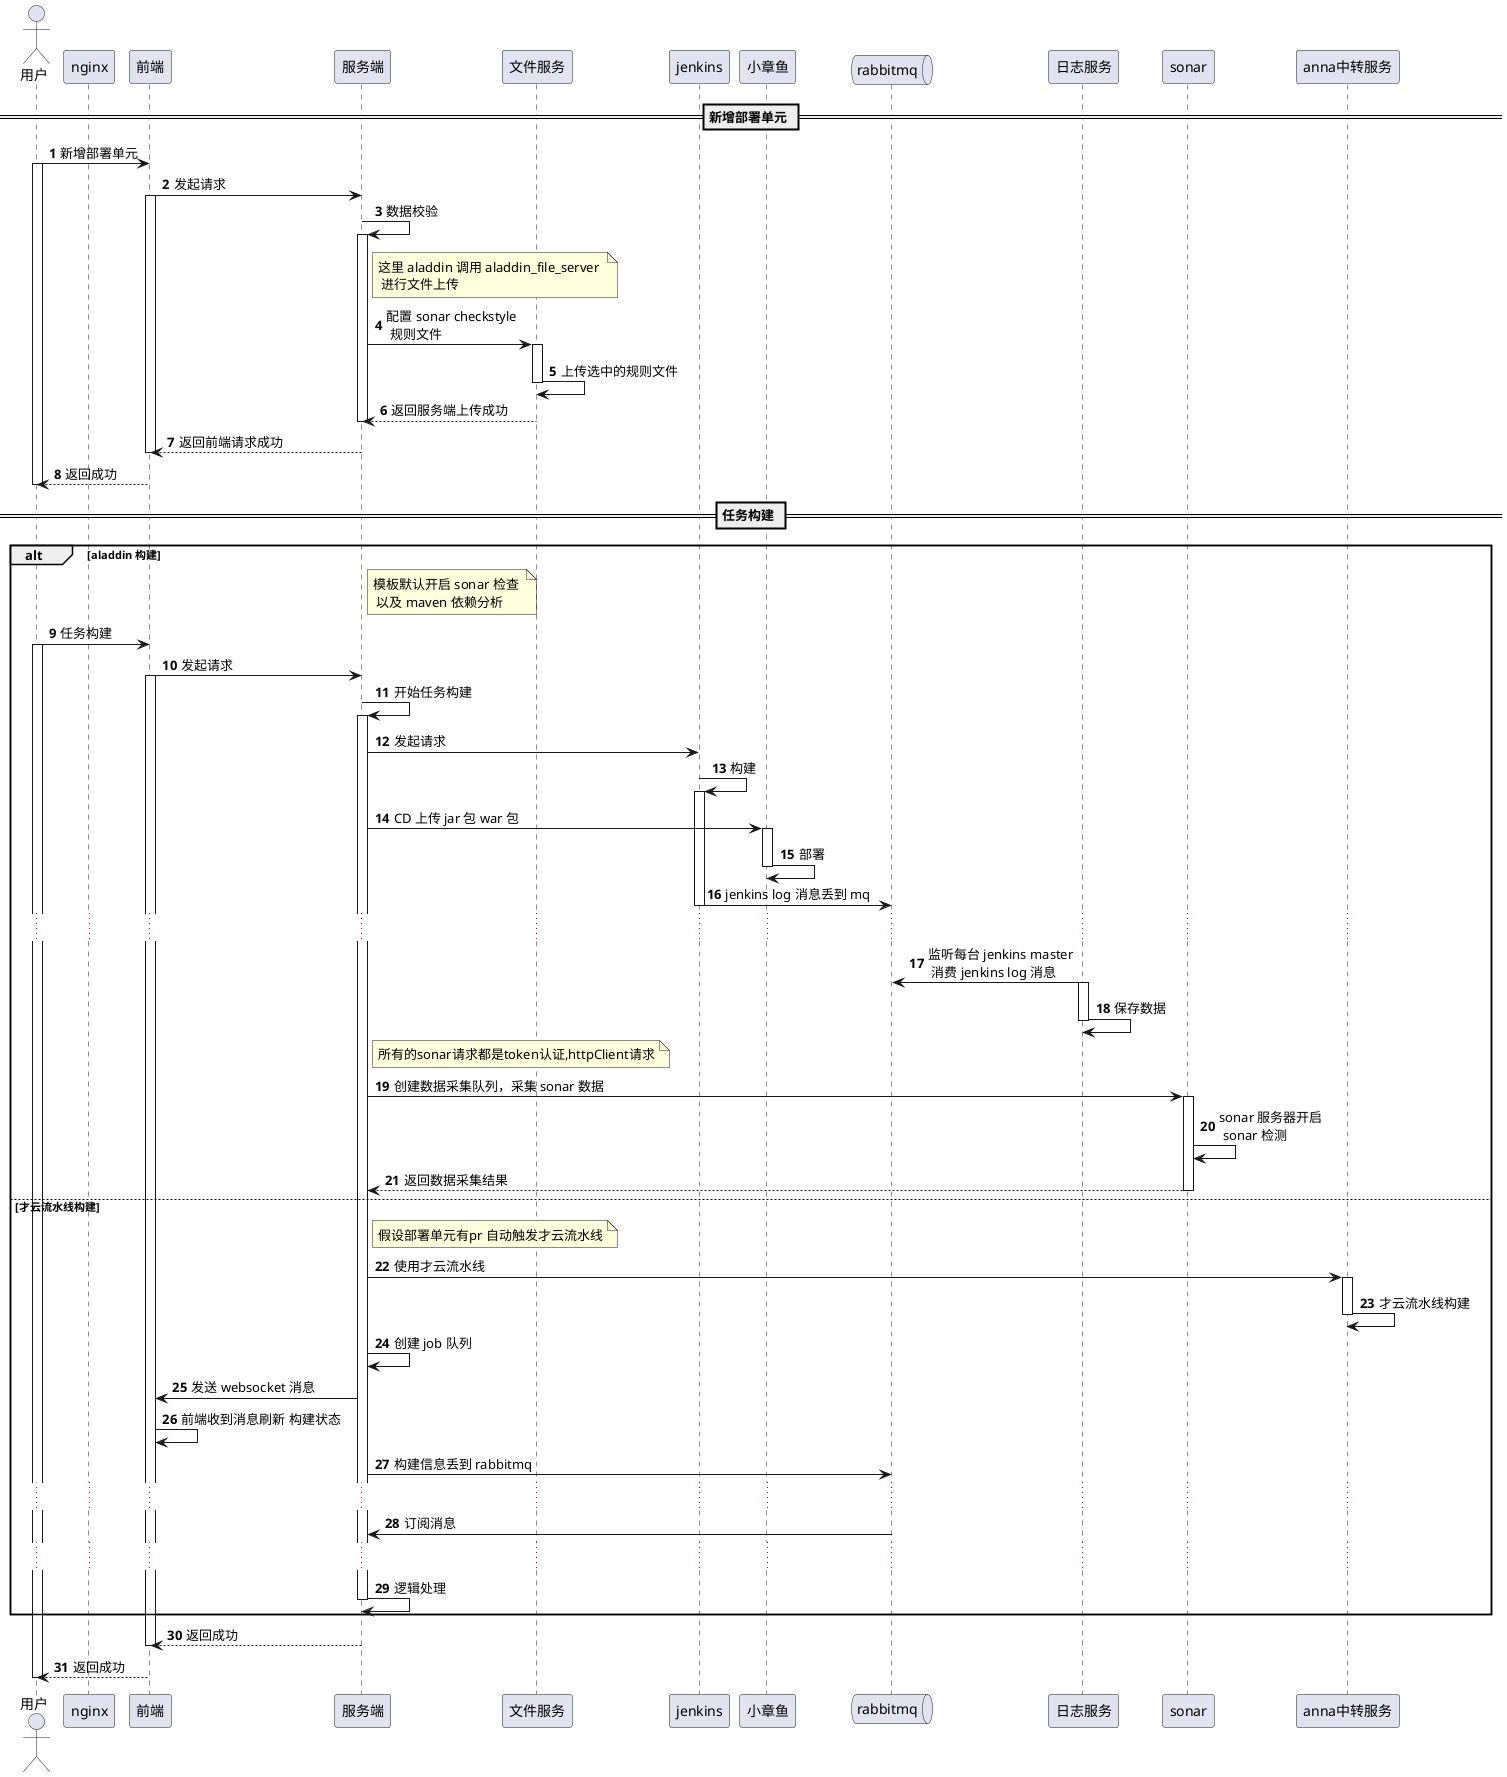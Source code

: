 @startuml

autonumber

actor "用户" as user

participant "nginx" as nginx

participant "前端" as aladdinFront

participant "服务端" as aladdinServer

participant "文件服务" as fileServer

participant "jenkins" as jenkins

participant "小章鱼" as octopus

 queue rabbitmq

participant "日志服务" as logServer

participant "sonar" as sonar

participant "anna中转服务" as anna

== 新增部署单元 ==

user -> aladdinFront: 新增部署单元
activate user

aladdinFront -> aladdinServer: 发起请求
activate aladdinFront

aladdinServer -> aladdinServer: 数据校验
activate aladdinServer

note right of aladdinServer: 这里 aladdin 调用 aladdin_file_server \n 进行文件上传

aladdinServer -> fileServer: 配置 sonar checkstyle \n 规则文件
activate fileServer

fileServer -> fileServer: 上传选中的规则文件
deactivate fileServer

fileServer --> aladdinServer: 返回服务端上传成功
deactivate aladdinServer

aladdinServer --> aladdinFront: 返回前端请求成功
deactivate aladdinFront

aladdinFront --> user: 返回成功
deactivate user

== 任务构建 ==

alt aladdin 构建

note right of aladdinServer: 模板默认开启 sonar 检查 \n 以及 maven 依赖分析

user -> aladdinFront: 任务构建
activate user

aladdinFront -> aladdinServer: 发起请求
activate aladdinFront

aladdinServer -> aladdinServer: 开始任务构建
activate aladdinServer

aladdinServer -> "jenkins": 发起请求

jenkins -> jenkins: 构建
activate jenkins

aladdinServer -> octopus: CD 上传 jar 包 war 包
activate octopus

octopus -> octopus: 部署
deactivate octopus

jenkins -> rabbitmq : jenkins log 消息丢到 mq
deactivate jenkins

...

logServer -> rabbitmq:  监听每台 jenkins master \n 消费 jenkins log 消息
activate logServer

logServer -> logServer: 保存数据
deactivate logServer

note right of aladdinServer: 所有的sonar请求都是token认证,httpClient请求

aladdinServer -> sonar: 创建数据采集队列，采集 sonar 数据
activate sonar

sonar -> sonar:  sonar 服务器开启 \n sonar 检测

sonar --> aladdinServer: 返回数据采集结果
deactivate sonar

else 才云流水线构建

note right of aladdinServer: 假设部署单元有pr 自动触发才云流水线

aladdinServer -> anna: 使用才云流水线
activate anna

anna -> anna: 才云流水线构建
deactivate anna

aladdinServer -> aladdinServer: 创建 job 队列

aladdinServer -> aladdinFront: 发送 websocket 消息

aladdinFront -> aladdinFront: 前端收到消息刷新 构建状态

aladdinServer -> rabbitmq: 构建信息丢到 rabbitmq

...

rabbitmq -> aladdinServer: 订阅消息

...

aladdinServer -> aladdinServer: 逻辑处理
deactivate aladdinServer


end

aladdinServer --> aladdinFront: 返回成功
deactivate aladdinFront

aladdinFront --> user: 返回成功
deactivate user

@enduml